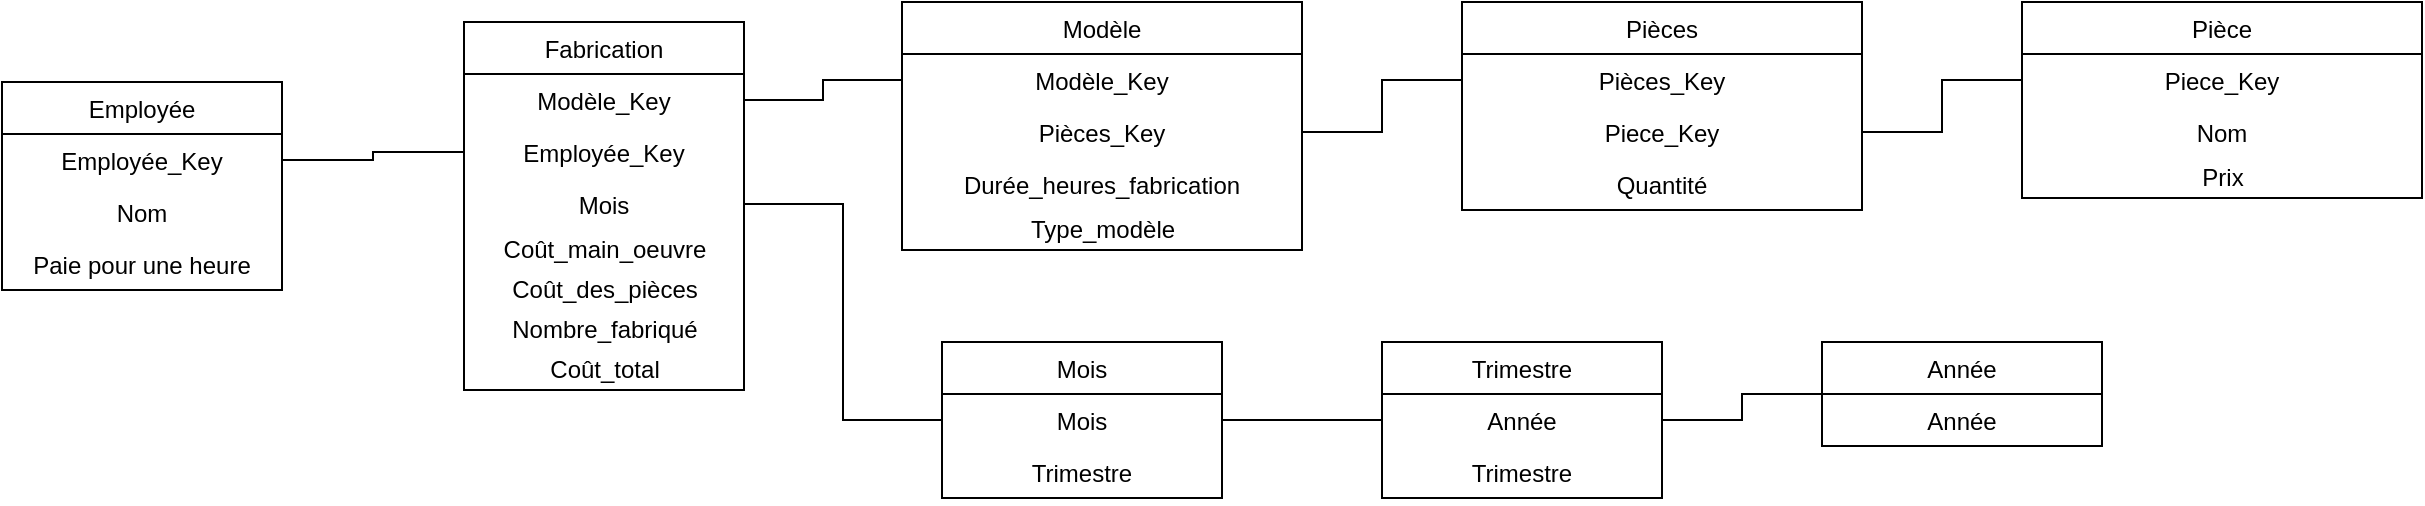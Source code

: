 <mxfile version="14.5.8" type="device"><diagram id="C5RBs43oDa-KdzZeNtuy" name="Page-1"><mxGraphModel dx="1075" dy="933" grid="1" gridSize="10" guides="1" tooltips="1" connect="1" arrows="1" fold="1" page="1" pageScale="1" pageWidth="827" pageHeight="1169" math="0" shadow="0"><root><mxCell id="WIyWlLk6GJQsqaUBKTNV-0"/><mxCell id="WIyWlLk6GJQsqaUBKTNV-1" parent="WIyWlLk6GJQsqaUBKTNV-0"/><mxCell id="mRwe5NYhVJ5j7OpJNnc0-0" value="Fabrication" style="swimlane;fontStyle=0;childLayout=stackLayout;horizontal=1;startSize=26;fillColor=none;horizontalStack=0;resizeParent=1;resizeParentMax=0;resizeLast=0;collapsible=1;marginBottom=0;align=center;fontSize=12;" parent="WIyWlLk6GJQsqaUBKTNV-1" vertex="1"><mxGeometry x="361" y="240" width="140" height="184" as="geometry"><mxRectangle x="344" y="210" width="90" height="26" as="alternateBounds"/></mxGeometry></mxCell><mxCell id="mRwe5NYhVJ5j7OpJNnc0-1" value="Modèle_Key" style="text;strokeColor=none;fillColor=none;align=center;verticalAlign=top;spacingLeft=4;spacingRight=4;overflow=hidden;rotatable=0;points=[[0,0.5],[1,0.5]];portConstraint=eastwest;fontSize=12;" parent="mRwe5NYhVJ5j7OpJNnc0-0" vertex="1"><mxGeometry y="26" width="140" height="26" as="geometry"/></mxCell><mxCell id="mRwe5NYhVJ5j7OpJNnc0-2" value="Employée_Key" style="text;strokeColor=none;fillColor=none;align=center;verticalAlign=top;spacingLeft=4;spacingRight=4;overflow=hidden;rotatable=0;points=[[0,0.5],[1,0.5]];portConstraint=eastwest;fontSize=12;" parent="mRwe5NYhVJ5j7OpJNnc0-0" vertex="1"><mxGeometry y="52" width="140" height="26" as="geometry"/></mxCell><mxCell id="mRwe5NYhVJ5j7OpJNnc0-3" value="Mois" style="text;strokeColor=none;fillColor=none;align=center;verticalAlign=top;spacingLeft=4;spacingRight=4;overflow=hidden;rotatable=0;points=[[0,0.5],[1,0.5]];portConstraint=eastwest;fontSize=12;" parent="mRwe5NYhVJ5j7OpJNnc0-0" vertex="1"><mxGeometry y="78" width="140" height="26" as="geometry"/></mxCell><mxCell id="mRwe5NYhVJ5j7OpJNnc0-34" value="Coût_main_oeuvre" style="text;html=1;align=center;verticalAlign=middle;resizable=0;points=[];autosize=1;strokeColor=none;fontSize=12;" parent="mRwe5NYhVJ5j7OpJNnc0-0" vertex="1"><mxGeometry y="104" width="140" height="20" as="geometry"/></mxCell><mxCell id="mRwe5NYhVJ5j7OpJNnc0-35" value="Coût_des_pièces" style="text;html=1;align=center;verticalAlign=middle;resizable=0;points=[];autosize=1;strokeColor=none;fontSize=12;" parent="mRwe5NYhVJ5j7OpJNnc0-0" vertex="1"><mxGeometry y="124" width="140" height="20" as="geometry"/></mxCell><mxCell id="mRwe5NYhVJ5j7OpJNnc0-36" value="Nombre_fabriqué" style="text;html=1;align=center;verticalAlign=middle;resizable=0;points=[];autosize=1;strokeColor=none;fontSize=12;" parent="mRwe5NYhVJ5j7OpJNnc0-0" vertex="1"><mxGeometry y="144" width="140" height="20" as="geometry"/></mxCell><mxCell id="mRwe5NYhVJ5j7OpJNnc0-37" value="Coût_total" style="text;html=1;align=center;verticalAlign=middle;resizable=0;points=[];autosize=1;strokeColor=none;fontSize=12;" parent="mRwe5NYhVJ5j7OpJNnc0-0" vertex="1"><mxGeometry y="164" width="140" height="20" as="geometry"/></mxCell><mxCell id="mRwe5NYhVJ5j7OpJNnc0-11" value="Employée" style="swimlane;fontStyle=0;childLayout=stackLayout;horizontal=1;startSize=26;fillColor=none;horizontalStack=0;resizeParent=1;resizeParentMax=0;resizeLast=0;collapsible=1;marginBottom=0;align=center;" parent="WIyWlLk6GJQsqaUBKTNV-1" vertex="1"><mxGeometry x="130" y="270" width="140" height="104" as="geometry"/></mxCell><mxCell id="mRwe5NYhVJ5j7OpJNnc0-12" value="Employée_Key" style="text;strokeColor=none;fillColor=none;align=center;verticalAlign=top;spacingLeft=4;spacingRight=4;overflow=hidden;rotatable=0;points=[[0,0.5],[1,0.5]];portConstraint=eastwest;" parent="mRwe5NYhVJ5j7OpJNnc0-11" vertex="1"><mxGeometry y="26" width="140" height="26" as="geometry"/></mxCell><mxCell id="mRwe5NYhVJ5j7OpJNnc0-13" value="Nom" style="text;strokeColor=none;fillColor=none;align=center;verticalAlign=top;spacingLeft=4;spacingRight=4;overflow=hidden;rotatable=0;points=[[0,0.5],[1,0.5]];portConstraint=eastwest;" parent="mRwe5NYhVJ5j7OpJNnc0-11" vertex="1"><mxGeometry y="52" width="140" height="26" as="geometry"/></mxCell><mxCell id="mRwe5NYhVJ5j7OpJNnc0-14" value="Paie pour une heure" style="text;strokeColor=none;fillColor=none;align=center;verticalAlign=top;spacingLeft=4;spacingRight=4;overflow=hidden;rotatable=0;points=[[0,0.5],[1,0.5]];portConstraint=eastwest;" parent="mRwe5NYhVJ5j7OpJNnc0-11" vertex="1"><mxGeometry y="78" width="140" height="26" as="geometry"/></mxCell><mxCell id="mRwe5NYhVJ5j7OpJNnc0-15" style="edgeStyle=orthogonalEdgeStyle;rounded=0;orthogonalLoop=1;jettySize=auto;html=1;exitX=1;exitY=0.5;exitDx=0;exitDy=0;entryX=0;entryY=0.5;entryDx=0;entryDy=0;endArrow=none;endFill=0;" parent="WIyWlLk6GJQsqaUBKTNV-1" source="mRwe5NYhVJ5j7OpJNnc0-12" target="mRwe5NYhVJ5j7OpJNnc0-2" edge="1"><mxGeometry relative="1" as="geometry"/></mxCell><mxCell id="mv4nu9ntQEcLmIEFrJX9-5" value="" style="edgeStyle=orthogonalEdgeStyle;rounded=0;orthogonalLoop=1;jettySize=auto;html=1;entryX=0;entryY=0.5;entryDx=0;entryDy=0;exitX=1;exitY=0.5;exitDx=0;exitDy=0;endArrow=none;endFill=0;" edge="1" parent="WIyWlLk6GJQsqaUBKTNV-1" source="mRwe5NYhVJ5j7OpJNnc0-18" target="mv4nu9ntQEcLmIEFrJX9-1"><mxGeometry relative="1" as="geometry"/></mxCell><mxCell id="mRwe5NYhVJ5j7OpJNnc0-16" value="Modèle" style="swimlane;fontStyle=0;childLayout=stackLayout;horizontal=1;startSize=26;fillColor=none;horizontalStack=0;resizeParent=1;resizeParentMax=0;resizeLast=0;collapsible=1;marginBottom=0;align=center;" parent="WIyWlLk6GJQsqaUBKTNV-1" vertex="1"><mxGeometry x="580" y="230" width="200" height="124" as="geometry"/></mxCell><mxCell id="mRwe5NYhVJ5j7OpJNnc0-17" value="Modèle_Key" style="text;strokeColor=none;fillColor=none;align=center;verticalAlign=top;spacingLeft=4;spacingRight=4;overflow=hidden;rotatable=0;points=[[0,0.5],[1,0.5]];portConstraint=eastwest;" parent="mRwe5NYhVJ5j7OpJNnc0-16" vertex="1"><mxGeometry y="26" width="200" height="26" as="geometry"/></mxCell><mxCell id="mRwe5NYhVJ5j7OpJNnc0-18" value="Pièces_Key" style="text;strokeColor=none;fillColor=none;align=center;verticalAlign=top;spacingLeft=4;spacingRight=4;overflow=hidden;rotatable=0;points=[[0,0.5],[1,0.5]];portConstraint=eastwest;" parent="mRwe5NYhVJ5j7OpJNnc0-16" vertex="1"><mxGeometry y="52" width="200" height="26" as="geometry"/></mxCell><mxCell id="mRwe5NYhVJ5j7OpJNnc0-19" value="Durée_heures_fabrication" style="text;strokeColor=none;fillColor=none;align=center;verticalAlign=top;spacingLeft=4;spacingRight=4;overflow=hidden;rotatable=0;points=[[0,0.5],[1,0.5]];portConstraint=eastwest;" parent="mRwe5NYhVJ5j7OpJNnc0-16" vertex="1"><mxGeometry y="78" width="200" height="26" as="geometry"/></mxCell><mxCell id="mRwe5NYhVJ5j7OpJNnc0-27" value="Type_modèle" style="text;html=1;align=center;verticalAlign=middle;resizable=0;points=[];autosize=1;strokeColor=none;" parent="mRwe5NYhVJ5j7OpJNnc0-16" vertex="1"><mxGeometry y="104" width="200" height="20" as="geometry"/></mxCell><mxCell id="mRwe5NYhVJ5j7OpJNnc0-20" style="edgeStyle=orthogonalEdgeStyle;rounded=0;orthogonalLoop=1;jettySize=auto;html=1;exitX=1;exitY=0.5;exitDx=0;exitDy=0;entryX=0;entryY=0.5;entryDx=0;entryDy=0;endArrow=none;endFill=0;" parent="WIyWlLk6GJQsqaUBKTNV-1" source="mRwe5NYhVJ5j7OpJNnc0-1" target="mRwe5NYhVJ5j7OpJNnc0-17" edge="1"><mxGeometry relative="1" as="geometry"/></mxCell><mxCell id="mv4nu9ntQEcLmIEFrJX9-11" value="" style="edgeStyle=orthogonalEdgeStyle;rounded=0;orthogonalLoop=1;jettySize=auto;html=1;exitX=1;exitY=0.5;exitDx=0;exitDy=0;entryX=0;entryY=0.5;entryDx=0;entryDy=0;endArrow=none;endFill=0;" edge="1" parent="WIyWlLk6GJQsqaUBKTNV-1" source="mv4nu9ntQEcLmIEFrJX9-2" target="mv4nu9ntQEcLmIEFrJX9-8"><mxGeometry relative="1" as="geometry"/></mxCell><mxCell id="mv4nu9ntQEcLmIEFrJX9-0" value="Pièces" style="swimlane;fontStyle=0;childLayout=stackLayout;horizontal=1;startSize=26;fillColor=none;horizontalStack=0;resizeParent=1;resizeParentMax=0;resizeLast=0;collapsible=1;marginBottom=0;align=center;" vertex="1" parent="WIyWlLk6GJQsqaUBKTNV-1"><mxGeometry x="860" y="230" width="200" height="104" as="geometry"/></mxCell><mxCell id="mv4nu9ntQEcLmIEFrJX9-1" value="Pièces_Key" style="text;strokeColor=none;fillColor=none;align=center;verticalAlign=top;spacingLeft=4;spacingRight=4;overflow=hidden;rotatable=0;points=[[0,0.5],[1,0.5]];portConstraint=eastwest;" vertex="1" parent="mv4nu9ntQEcLmIEFrJX9-0"><mxGeometry y="26" width="200" height="26" as="geometry"/></mxCell><mxCell id="mv4nu9ntQEcLmIEFrJX9-2" value="Piece_Key" style="text;strokeColor=none;fillColor=none;align=center;verticalAlign=top;spacingLeft=4;spacingRight=4;overflow=hidden;rotatable=0;points=[[0,0.5],[1,0.5]];portConstraint=eastwest;" vertex="1" parent="mv4nu9ntQEcLmIEFrJX9-0"><mxGeometry y="52" width="200" height="26" as="geometry"/></mxCell><mxCell id="mv4nu9ntQEcLmIEFrJX9-3" value="Quantité" style="text;strokeColor=none;fillColor=none;align=center;verticalAlign=top;spacingLeft=4;spacingRight=4;overflow=hidden;rotatable=0;points=[[0,0.5],[1,0.5]];portConstraint=eastwest;" vertex="1" parent="mv4nu9ntQEcLmIEFrJX9-0"><mxGeometry y="78" width="200" height="26" as="geometry"/></mxCell><mxCell id="mv4nu9ntQEcLmIEFrJX9-6" value="Pièce" style="swimlane;fontStyle=0;childLayout=stackLayout;horizontal=1;startSize=26;fillColor=none;horizontalStack=0;resizeParent=1;resizeParentMax=0;resizeLast=0;collapsible=1;marginBottom=0;align=center;" vertex="1" parent="WIyWlLk6GJQsqaUBKTNV-1"><mxGeometry x="1140" y="230" width="200" height="98" as="geometry"/></mxCell><mxCell id="mv4nu9ntQEcLmIEFrJX9-8" value="Piece_Key" style="text;strokeColor=none;fillColor=none;align=center;verticalAlign=top;spacingLeft=4;spacingRight=4;overflow=hidden;rotatable=0;points=[[0,0.5],[1,0.5]];portConstraint=eastwest;" vertex="1" parent="mv4nu9ntQEcLmIEFrJX9-6"><mxGeometry y="26" width="200" height="26" as="geometry"/></mxCell><mxCell id="mv4nu9ntQEcLmIEFrJX9-9" value="Nom" style="text;strokeColor=none;fillColor=none;align=center;verticalAlign=top;spacingLeft=4;spacingRight=4;overflow=hidden;rotatable=0;points=[[0,0.5],[1,0.5]];portConstraint=eastwest;" vertex="1" parent="mv4nu9ntQEcLmIEFrJX9-6"><mxGeometry y="52" width="200" height="26" as="geometry"/></mxCell><mxCell id="mv4nu9ntQEcLmIEFrJX9-10" value="Prix" style="text;html=1;align=center;verticalAlign=middle;resizable=0;points=[];autosize=1;strokeColor=none;" vertex="1" parent="mv4nu9ntQEcLmIEFrJX9-6"><mxGeometry y="78" width="200" height="20" as="geometry"/></mxCell><mxCell id="mv4nu9ntQEcLmIEFrJX9-19" value="" style="edgeStyle=orthogonalEdgeStyle;rounded=0;orthogonalLoop=1;jettySize=auto;html=1;endArrow=none;endFill=0;exitX=1;exitY=0.5;exitDx=0;exitDy=0;entryX=0;entryY=0.5;entryDx=0;entryDy=0;" edge="1" parent="WIyWlLk6GJQsqaUBKTNV-1" source="mRwe5NYhVJ5j7OpJNnc0-3" target="mv4nu9ntQEcLmIEFrJX9-17"><mxGeometry relative="1" as="geometry"><mxPoint x="520" y="439" as="sourcePoint"/></mxGeometry></mxCell><mxCell id="mv4nu9ntQEcLmIEFrJX9-23" value="" style="edgeStyle=orthogonalEdgeStyle;rounded=0;orthogonalLoop=1;jettySize=auto;html=1;endArrow=none;endFill=0;" edge="1" parent="WIyWlLk6GJQsqaUBKTNV-1" source="mv4nu9ntQEcLmIEFrJX9-16" target="mv4nu9ntQEcLmIEFrJX9-20"><mxGeometry relative="1" as="geometry"/></mxCell><mxCell id="mv4nu9ntQEcLmIEFrJX9-16" value="Mois" style="swimlane;fontStyle=0;childLayout=stackLayout;horizontal=1;startSize=26;fillColor=none;horizontalStack=0;resizeParent=1;resizeParentMax=0;resizeLast=0;collapsible=1;marginBottom=0;align=center;" vertex="1" parent="WIyWlLk6GJQsqaUBKTNV-1"><mxGeometry x="600" y="400" width="140" height="78" as="geometry"><mxRectangle x="344" y="210" width="90" height="26" as="alternateBounds"/></mxGeometry></mxCell><mxCell id="mv4nu9ntQEcLmIEFrJX9-17" value="Mois" style="text;strokeColor=none;fillColor=none;align=center;verticalAlign=top;spacingLeft=4;spacingRight=4;overflow=hidden;rotatable=0;points=[[0,0.5],[1,0.5]];portConstraint=eastwest;" vertex="1" parent="mv4nu9ntQEcLmIEFrJX9-16"><mxGeometry y="26" width="140" height="26" as="geometry"/></mxCell><mxCell id="mv4nu9ntQEcLmIEFrJX9-18" value="Trimestre" style="text;strokeColor=none;fillColor=none;align=center;verticalAlign=top;spacingLeft=4;spacingRight=4;overflow=hidden;rotatable=0;points=[[0,0.5],[1,0.5]];portConstraint=eastwest;" vertex="1" parent="mv4nu9ntQEcLmIEFrJX9-16"><mxGeometry y="52" width="140" height="26" as="geometry"/></mxCell><mxCell id="mv4nu9ntQEcLmIEFrJX9-27" value="" style="edgeStyle=orthogonalEdgeStyle;rounded=0;orthogonalLoop=1;jettySize=auto;html=1;endArrow=none;endFill=0;" edge="1" parent="WIyWlLk6GJQsqaUBKTNV-1" source="mv4nu9ntQEcLmIEFrJX9-20" target="mv4nu9ntQEcLmIEFrJX9-24"><mxGeometry relative="1" as="geometry"/></mxCell><mxCell id="mv4nu9ntQEcLmIEFrJX9-20" value="Trimestre" style="swimlane;fontStyle=0;childLayout=stackLayout;horizontal=1;startSize=26;fillColor=none;horizontalStack=0;resizeParent=1;resizeParentMax=0;resizeLast=0;collapsible=1;marginBottom=0;align=center;" vertex="1" parent="WIyWlLk6GJQsqaUBKTNV-1"><mxGeometry x="820" y="400" width="140" height="78" as="geometry"><mxRectangle x="344" y="210" width="90" height="26" as="alternateBounds"/></mxGeometry></mxCell><mxCell id="mv4nu9ntQEcLmIEFrJX9-21" value="Année" style="text;strokeColor=none;fillColor=none;align=center;verticalAlign=top;spacingLeft=4;spacingRight=4;overflow=hidden;rotatable=0;points=[[0,0.5],[1,0.5]];portConstraint=eastwest;" vertex="1" parent="mv4nu9ntQEcLmIEFrJX9-20"><mxGeometry y="26" width="140" height="26" as="geometry"/></mxCell><mxCell id="mv4nu9ntQEcLmIEFrJX9-22" value="Trimestre" style="text;strokeColor=none;fillColor=none;align=center;verticalAlign=top;spacingLeft=4;spacingRight=4;overflow=hidden;rotatable=0;points=[[0,0.5],[1,0.5]];portConstraint=eastwest;" vertex="1" parent="mv4nu9ntQEcLmIEFrJX9-20"><mxGeometry y="52" width="140" height="26" as="geometry"/></mxCell><mxCell id="mv4nu9ntQEcLmIEFrJX9-24" value="Année" style="swimlane;fontStyle=0;childLayout=stackLayout;horizontal=1;startSize=26;fillColor=none;horizontalStack=0;resizeParent=1;resizeParentMax=0;resizeLast=0;collapsible=1;marginBottom=0;align=center;" vertex="1" parent="WIyWlLk6GJQsqaUBKTNV-1"><mxGeometry x="1040" y="400" width="140" height="52" as="geometry"><mxRectangle x="344" y="210" width="90" height="26" as="alternateBounds"/></mxGeometry></mxCell><mxCell id="mv4nu9ntQEcLmIEFrJX9-25" value="Année" style="text;strokeColor=none;fillColor=none;align=center;verticalAlign=top;spacingLeft=4;spacingRight=4;overflow=hidden;rotatable=0;points=[[0,0.5],[1,0.5]];portConstraint=eastwest;" vertex="1" parent="mv4nu9ntQEcLmIEFrJX9-24"><mxGeometry y="26" width="140" height="26" as="geometry"/></mxCell></root></mxGraphModel></diagram></mxfile>